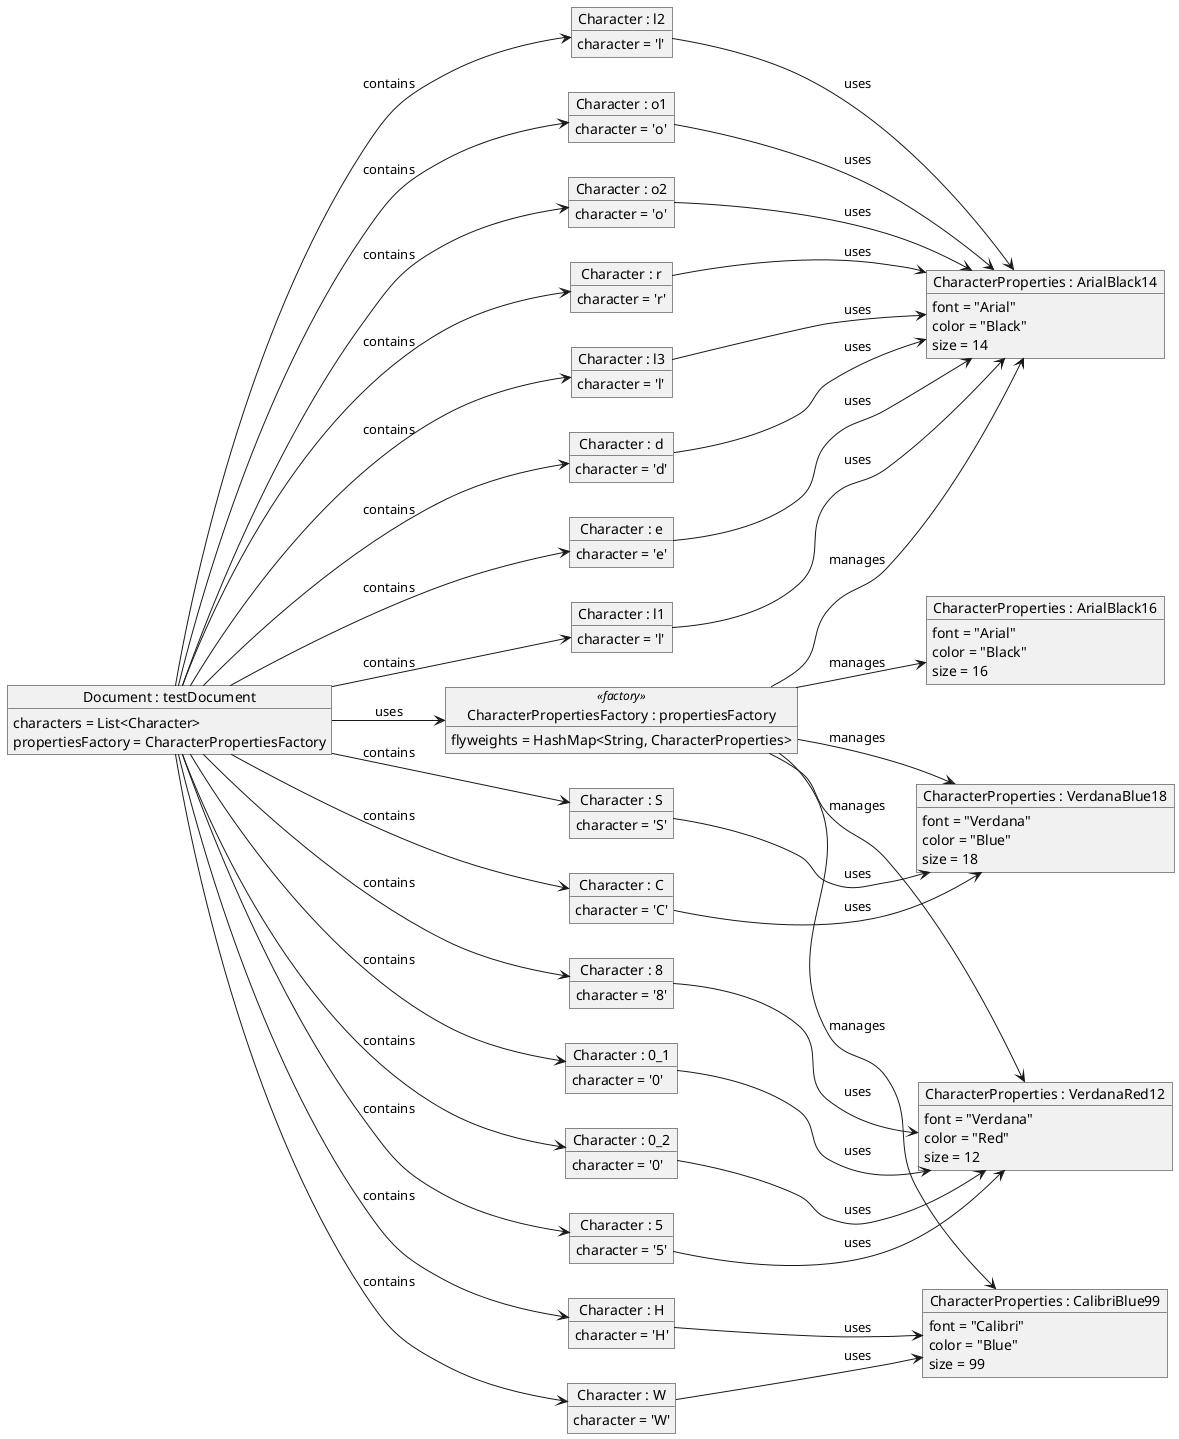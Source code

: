 @startuml
' Layout Direction
left to right direction

' Define Objects
object "Document : testDocument" as doc {
  characters = List<Character>
  propertiesFactory = CharacterPropertiesFactory
}

object "CharacterPropertiesFactory : propertiesFactory" as cpf <<factory>> {
  flyweights = HashMap<String, CharacterProperties>
}

' Characters Properties Instances
object "CharacterProperties : ArialBlack14" as CP1 {
  font = "Arial"
  color = "Black"
  size = 14
}
object "CharacterProperties : ArialBlack16" as CP2 {
  font = "Arial"
  color = "Black"
  size = 16
}
object "CharacterProperties : VerdanaBlue18" as CP3 {
  font = "Verdana"
  color = "Blue"
  size = 18
}
object "CharacterProperties : VerdanaRed12" as CP4 {
  font = "Verdana"
  color = "Red"
  size = 12
}

object "CharacterProperties : CalibriBlue99" as CP5 {
  font = "Calibri"
  color = "Blue"
  size = 99
}

' Define Characters
object "Character : H" as Ch1 {
  character = 'H'
}
object "Character : e" as Ch2 {
  character = 'e'
}
object "Character : l1" as Ch3 {
  character = 'l'
}
object "Character : l2" as Ch4 {
  character = 'l'
}
object "Character : o1" as Ch5 {
  character = 'o'
}
object "Character : W" as Ch6 {
  character = 'W'
}
object "Character : o2" as Ch7 {
  character = 'o'
}
object "Character : r" as Ch8 {
  character = 'r'
}
object "Character : l3" as Ch9 {
  character = 'l'
}
object "Character : d" as Ch10 {
  character = 'd'
}
object "Character : C" as Ch11 {
  character = 'C'
}
object "Character : S" as Ch12 {
  character = 'S'
}
object "Character : 5" as Ch13 {
  character = '5'
}
object "Character : 8" as Ch14 {
  character = '8'
}
object "Character : 0_1" as Ch15 {
  character = '0'
}
object "Character : 0_2" as Ch16 {
  character = '0'
}

' Define Relationships
doc --> cpf : "uses"
cpf -[hidden]-> CP1
cpf -[hidden]-> CP2
cpf -[hidden]-> CP3
cpf -[hidden]-> CP4
doc --> Ch1 : "contains"
doc --> Ch2 : "contains"
doc --> Ch3 : "contains"
doc --> Ch4 : "contains"
doc --> Ch5 : "contains"
doc --> Ch6 : "contains"
doc --> Ch7 : "contains"
doc --> Ch8 : "contains"
doc --> Ch9 : "contains"
doc --> Ch10 : "contains"
doc --> Ch11 : "contains"
doc --> Ch12 : "contains"
doc --> Ch13 : "contains"
doc --> Ch14 : "contains"
doc --> Ch15 : "contains"
doc --> Ch16 : "contains"

cpf --> CP1 : "manages"
cpf --> CP2 : "manages"
cpf --> CP3 : "manages"
cpf --> CP4 : "manages"
cpf --> CP5 : "manages"

Ch1 --> CP5 : "uses"
Ch2 --> CP1 : "uses"
Ch3 --> CP1 : "uses"
Ch4 --> CP1 : "uses"
Ch5 --> CP1 : "uses"
Ch6 --> CP5 : "uses"
Ch7 --> CP1 : "uses"
Ch8 --> CP1 : "uses"
Ch9 --> CP1 : "uses"
Ch10 --> CP1 : "uses"
Ch11 --> CP3 : "uses"
Ch12 --> CP3 : "uses"
Ch13 --> CP4 : "uses"
Ch14 --> CP4 : "uses"
Ch15 --> CP4 : "uses"
Ch16 --> CP4 : "uses"

@enduml
